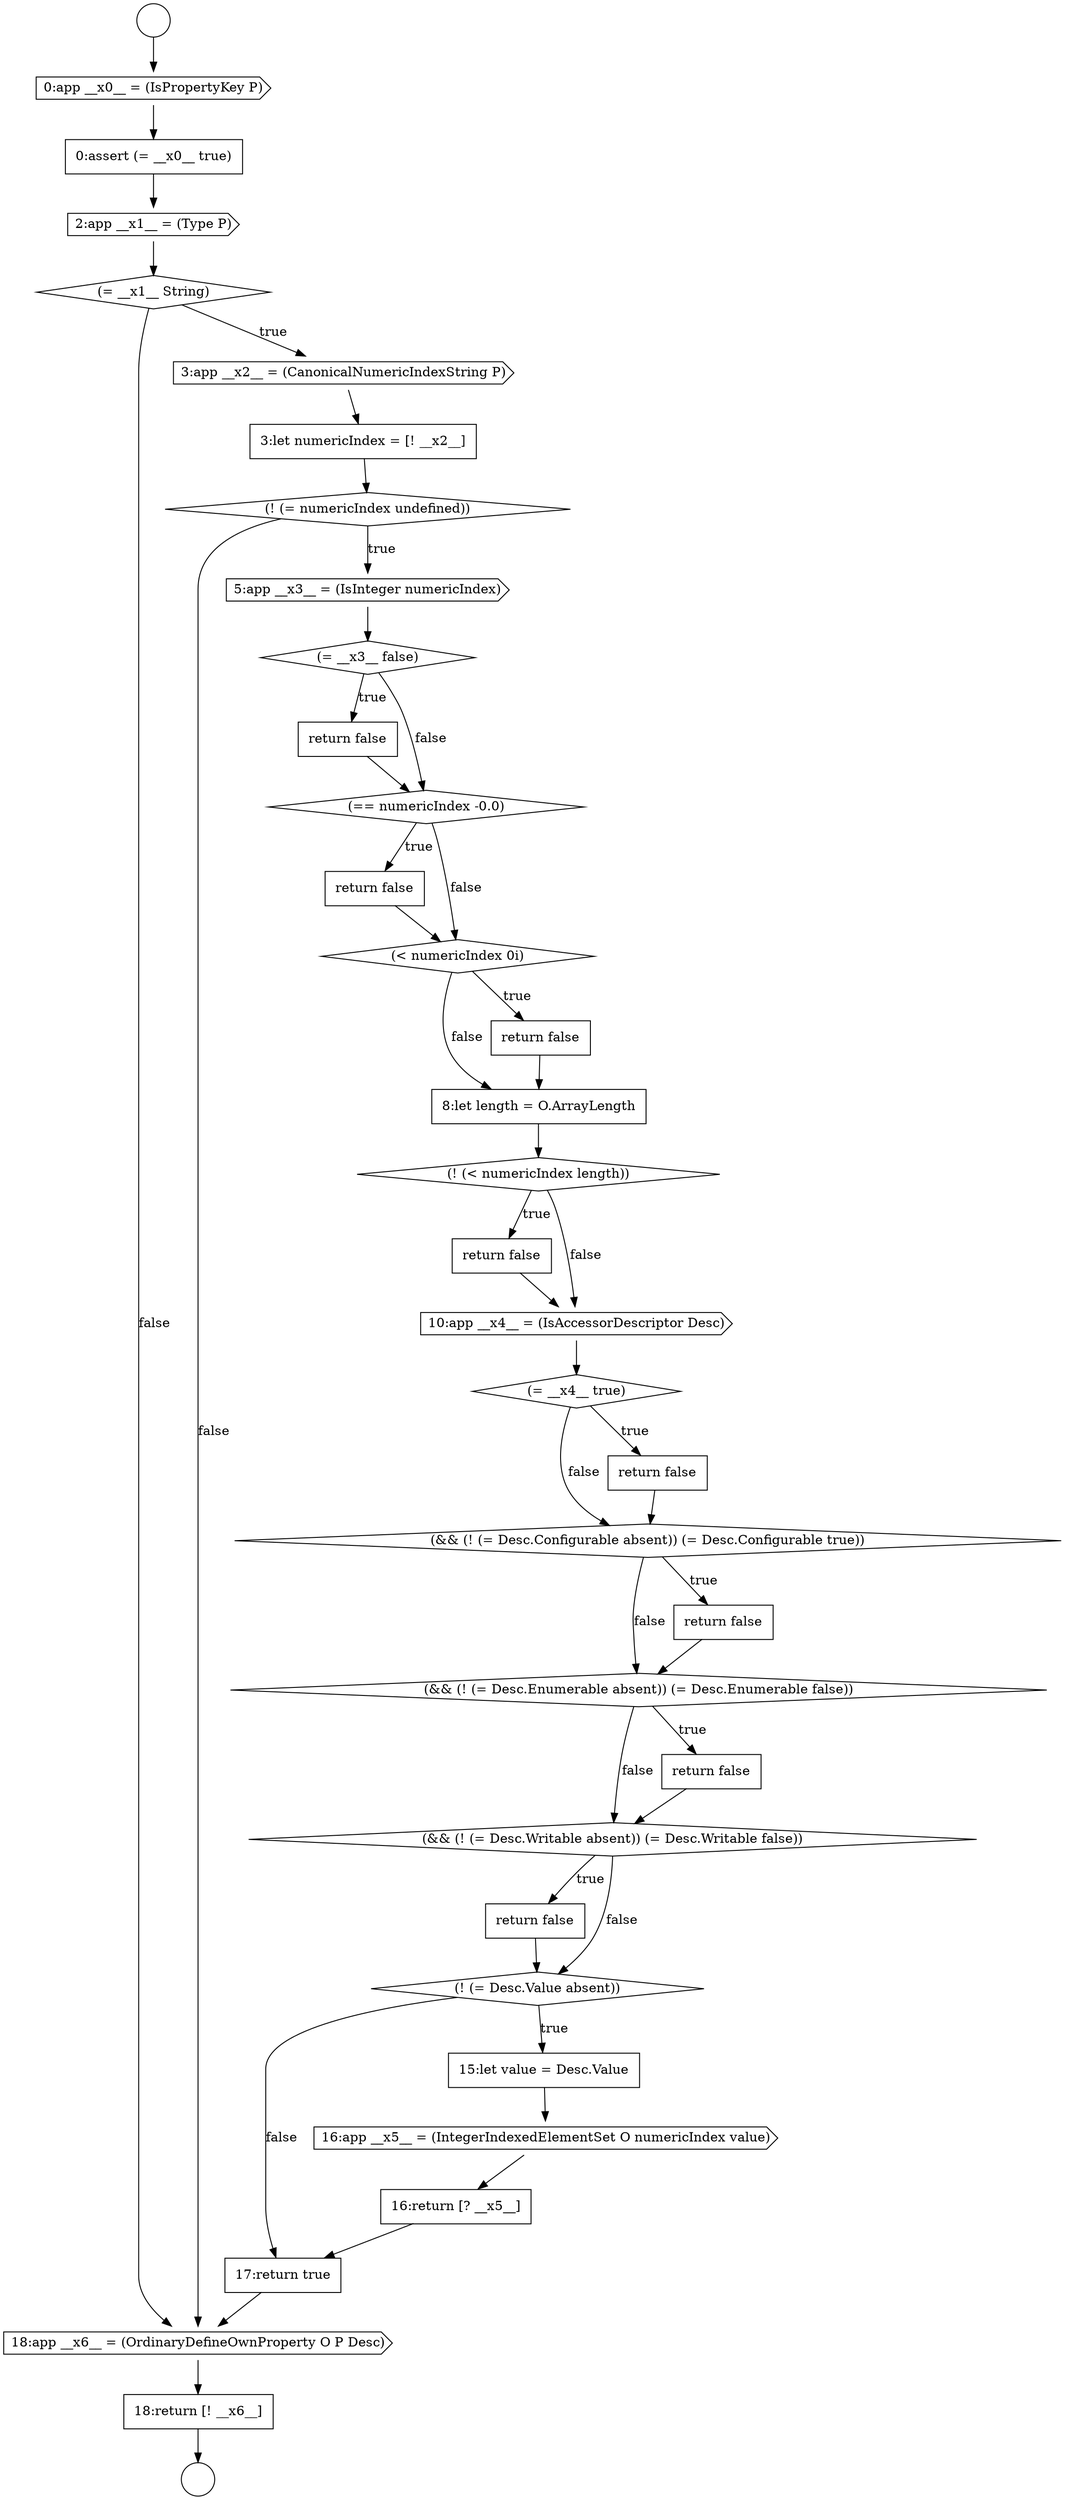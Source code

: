 digraph {
  node2495 [shape=cds, label=<<font color="black">16:app __x5__ = (IntegerIndexedElementSet O numericIndex value)</font>> color="black" fillcolor="white" style=filled]
  node2476 [shape=none, margin=0, label=<<font color="black">
    <table border="0" cellborder="1" cellspacing="0" cellpadding="10">
      <tr><td align="left">return false</td></tr>
    </table>
  </font>> color="black" fillcolor="white" style=filled]
  node2491 [shape=diamond, label=<<font color="black">(&amp;&amp; (! (= Desc.Writable absent)) (= Desc.Writable false))</font>> color="black" fillcolor="white" style=filled]
  node2469 [shape=cds, label=<<font color="black">2:app __x1__ = (Type P)</font>> color="black" fillcolor="white" style=filled]
  node2483 [shape=none, margin=0, label=<<font color="black">
    <table border="0" cellborder="1" cellspacing="0" cellpadding="10">
      <tr><td align="left">return false</td></tr>
    </table>
  </font>> color="black" fillcolor="white" style=filled]
  node2498 [shape=cds, label=<<font color="black">18:app __x6__ = (OrdinaryDefineOwnProperty O P Desc)</font>> color="black" fillcolor="white" style=filled]
  node2472 [shape=none, margin=0, label=<<font color="black">
    <table border="0" cellborder="1" cellspacing="0" cellpadding="10">
      <tr><td align="left">3:let numericIndex = [! __x2__]</td></tr>
    </table>
  </font>> color="black" fillcolor="white" style=filled]
  node2489 [shape=diamond, label=<<font color="black">(&amp;&amp; (! (= Desc.Enumerable absent)) (= Desc.Enumerable false))</font>> color="black" fillcolor="white" style=filled]
  node2474 [shape=cds, label=<<font color="black">5:app __x3__ = (IsInteger numericIndex)</font>> color="black" fillcolor="white" style=filled]
  node2481 [shape=none, margin=0, label=<<font color="black">
    <table border="0" cellborder="1" cellspacing="0" cellpadding="10">
      <tr><td align="left">8:let length = O.ArrayLength</td></tr>
    </table>
  </font>> color="black" fillcolor="white" style=filled]
  node2471 [shape=cds, label=<<font color="black">3:app __x2__ = (CanonicalNumericIndexString P)</font>> color="black" fillcolor="white" style=filled]
  node2470 [shape=diamond, label=<<font color="black">(= __x1__ String)</font>> color="black" fillcolor="white" style=filled]
  node2499 [shape=none, margin=0, label=<<font color="black">
    <table border="0" cellborder="1" cellspacing="0" cellpadding="10">
      <tr><td align="left">18:return [! __x6__]</td></tr>
    </table>
  </font>> color="black" fillcolor="white" style=filled]
  node2480 [shape=none, margin=0, label=<<font color="black">
    <table border="0" cellborder="1" cellspacing="0" cellpadding="10">
      <tr><td align="left">return false</td></tr>
    </table>
  </font>> color="black" fillcolor="white" style=filled]
  node2488 [shape=none, margin=0, label=<<font color="black">
    <table border="0" cellborder="1" cellspacing="0" cellpadding="10">
      <tr><td align="left">return false</td></tr>
    </table>
  </font>> color="black" fillcolor="white" style=filled]
  node2466 [shape=circle label=" " color="black" fillcolor="white" style=filled]
  node2473 [shape=diamond, label=<<font color="black">(! (= numericIndex undefined))</font>> color="black" fillcolor="white" style=filled]
  node2496 [shape=none, margin=0, label=<<font color="black">
    <table border="0" cellborder="1" cellspacing="0" cellpadding="10">
      <tr><td align="left">16:return [? __x5__]</td></tr>
    </table>
  </font>> color="black" fillcolor="white" style=filled]
  node2477 [shape=diamond, label=<<font color="black">(== numericIndex -0.0)</font>> color="black" fillcolor="white" style=filled]
  node2492 [shape=none, margin=0, label=<<font color="black">
    <table border="0" cellborder="1" cellspacing="0" cellpadding="10">
      <tr><td align="left">return false</td></tr>
    </table>
  </font>> color="black" fillcolor="white" style=filled]
  node2487 [shape=diamond, label=<<font color="black">(&amp;&amp; (! (= Desc.Configurable absent)) (= Desc.Configurable true))</font>> color="black" fillcolor="white" style=filled]
  node2465 [shape=circle label=" " color="black" fillcolor="white" style=filled]
  node2497 [shape=none, margin=0, label=<<font color="black">
    <table border="0" cellborder="1" cellspacing="0" cellpadding="10">
      <tr><td align="left">17:return true</td></tr>
    </table>
  </font>> color="black" fillcolor="white" style=filled]
  node2482 [shape=diamond, label=<<font color="black">(! (&lt; numericIndex length))</font>> color="black" fillcolor="white" style=filled]
  node2478 [shape=none, margin=0, label=<<font color="black">
    <table border="0" cellborder="1" cellspacing="0" cellpadding="10">
      <tr><td align="left">return false</td></tr>
    </table>
  </font>> color="black" fillcolor="white" style=filled]
  node2493 [shape=diamond, label=<<font color="black">(! (= Desc.Value absent))</font>> color="black" fillcolor="white" style=filled]
  node2486 [shape=none, margin=0, label=<<font color="black">
    <table border="0" cellborder="1" cellspacing="0" cellpadding="10">
      <tr><td align="left">return false</td></tr>
    </table>
  </font>> color="black" fillcolor="white" style=filled]
  node2468 [shape=none, margin=0, label=<<font color="black">
    <table border="0" cellborder="1" cellspacing="0" cellpadding="10">
      <tr><td align="left">0:assert (= __x0__ true)</td></tr>
    </table>
  </font>> color="black" fillcolor="white" style=filled]
  node2479 [shape=diamond, label=<<font color="black">(&lt; numericIndex 0i)</font>> color="black" fillcolor="white" style=filled]
  node2490 [shape=none, margin=0, label=<<font color="black">
    <table border="0" cellborder="1" cellspacing="0" cellpadding="10">
      <tr><td align="left">return false</td></tr>
    </table>
  </font>> color="black" fillcolor="white" style=filled]
  node2475 [shape=diamond, label=<<font color="black">(= __x3__ false)</font>> color="black" fillcolor="white" style=filled]
  node2494 [shape=none, margin=0, label=<<font color="black">
    <table border="0" cellborder="1" cellspacing="0" cellpadding="10">
      <tr><td align="left">15:let value = Desc.Value</td></tr>
    </table>
  </font>> color="black" fillcolor="white" style=filled]
  node2485 [shape=diamond, label=<<font color="black">(= __x4__ true)</font>> color="black" fillcolor="white" style=filled]
  node2467 [shape=cds, label=<<font color="black">0:app __x0__ = (IsPropertyKey P)</font>> color="black" fillcolor="white" style=filled]
  node2484 [shape=cds, label=<<font color="black">10:app __x4__ = (IsAccessorDescriptor Desc)</font>> color="black" fillcolor="white" style=filled]
  node2469 -> node2470 [ color="black"]
  node2474 -> node2475 [ color="black"]
  node2476 -> node2477 [ color="black"]
  node2485 -> node2486 [label=<<font color="black">true</font>> color="black"]
  node2485 -> node2487 [label=<<font color="black">false</font>> color="black"]
  node2487 -> node2488 [label=<<font color="black">true</font>> color="black"]
  node2487 -> node2489 [label=<<font color="black">false</font>> color="black"]
  node2473 -> node2474 [label=<<font color="black">true</font>> color="black"]
  node2473 -> node2498 [label=<<font color="black">false</font>> color="black"]
  node2495 -> node2496 [ color="black"]
  node2468 -> node2469 [ color="black"]
  node2471 -> node2472 [ color="black"]
  node2488 -> node2489 [ color="black"]
  node2465 -> node2467 [ color="black"]
  node2497 -> node2498 [ color="black"]
  node2496 -> node2497 [ color="black"]
  node2494 -> node2495 [ color="black"]
  node2481 -> node2482 [ color="black"]
  node2493 -> node2494 [label=<<font color="black">true</font>> color="black"]
  node2493 -> node2497 [label=<<font color="black">false</font>> color="black"]
  node2489 -> node2490 [label=<<font color="black">true</font>> color="black"]
  node2489 -> node2491 [label=<<font color="black">false</font>> color="black"]
  node2492 -> node2493 [ color="black"]
  node2467 -> node2468 [ color="black"]
  node2482 -> node2483 [label=<<font color="black">true</font>> color="black"]
  node2482 -> node2484 [label=<<font color="black">false</font>> color="black"]
  node2470 -> node2471 [label=<<font color="black">true</font>> color="black"]
  node2470 -> node2498 [label=<<font color="black">false</font>> color="black"]
  node2480 -> node2481 [ color="black"]
  node2499 -> node2466 [ color="black"]
  node2490 -> node2491 [ color="black"]
  node2491 -> node2492 [label=<<font color="black">true</font>> color="black"]
  node2491 -> node2493 [label=<<font color="black">false</font>> color="black"]
  node2486 -> node2487 [ color="black"]
  node2484 -> node2485 [ color="black"]
  node2475 -> node2476 [label=<<font color="black">true</font>> color="black"]
  node2475 -> node2477 [label=<<font color="black">false</font>> color="black"]
  node2477 -> node2478 [label=<<font color="black">true</font>> color="black"]
  node2477 -> node2479 [label=<<font color="black">false</font>> color="black"]
  node2472 -> node2473 [ color="black"]
  node2478 -> node2479 [ color="black"]
  node2483 -> node2484 [ color="black"]
  node2479 -> node2480 [label=<<font color="black">true</font>> color="black"]
  node2479 -> node2481 [label=<<font color="black">false</font>> color="black"]
  node2498 -> node2499 [ color="black"]
}
